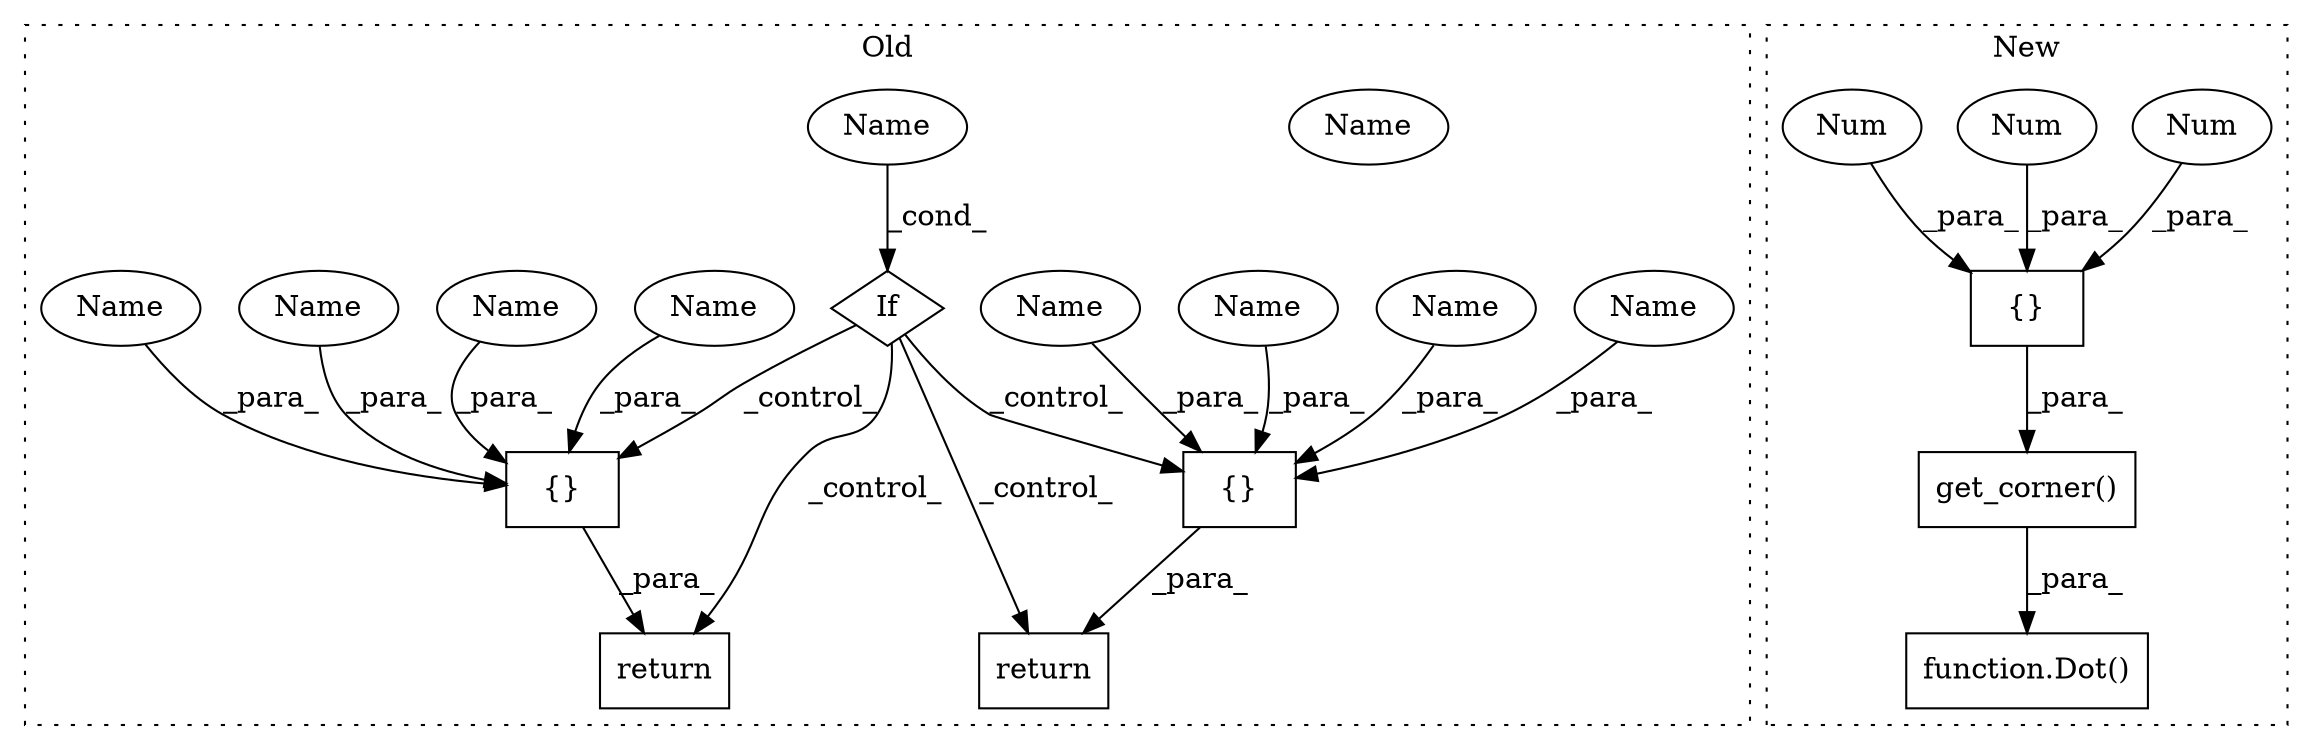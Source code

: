 digraph G {
subgraph cluster0 {
1 [label="return" a="93" s="3486" l="7" shape="box"];
3 [label="If" a="96" s="3454" l="3" shape="diamond"];
5 [label="{}" a="95" s="3755,3967" l="18,16" shape="box"];
6 [label="{}" a="95" s="3493,3705" l="18,16" shape="box"];
8 [label="Name" a="87" s="3457" l="15" shape="ellipse"];
12 [label="return" a="93" s="3748" l="7" shape="box"];
13 [label="Name" a="87" s="3493,3705" l="18,16" shape="ellipse"];
14 [label="Name" a="87" s="3755,3967" l="18,16" shape="ellipse"];
15 [label="Name" a="87" s="3755,3967" l="18,16" shape="ellipse"];
16 [label="Name" a="87" s="3493,3705" l="18,16" shape="ellipse"];
17 [label="Name" a="87" s="3755,3967" l="18,16" shape="ellipse"];
18 [label="Name" a="87" s="3493,3705" l="18,16" shape="ellipse"];
19 [label="Name" a="87" s="3755,3967" l="18,16" shape="ellipse"];
20 [label="Name" a="87" s="3493,3705" l="18,16" shape="ellipse"];
21 [label="Name" a="87" s="3457" l="15" shape="ellipse"];
label = "Old";
style="dotted";
}
subgraph cluster1 {
2 [label="function.Dot()" a="75" s="1562,1604" l="4,1" shape="box"];
4 [label="get_corner()" a="75" s="1566,1603" l="26,1" shape="box"];
7 [label="{}" a="59" s="1592,1602" l="1,0" shape="box"];
9 [label="Num" a="76" s="1601" l="1" shape="ellipse"];
10 [label="Num" a="76" s="1593" l="2" shape="ellipse"];
11 [label="Num" a="76" s="1597" l="2" shape="ellipse"];
label = "New";
style="dotted";
}
3 -> 1 [label="_control_"];
3 -> 5 [label="_control_"];
3 -> 12 [label="_control_"];
3 -> 6 [label="_control_"];
4 -> 2 [label="_para_"];
5 -> 12 [label="_para_"];
6 -> 1 [label="_para_"];
7 -> 4 [label="_para_"];
9 -> 7 [label="_para_"];
10 -> 7 [label="_para_"];
11 -> 7 [label="_para_"];
13 -> 6 [label="_para_"];
14 -> 5 [label="_para_"];
15 -> 5 [label="_para_"];
16 -> 6 [label="_para_"];
17 -> 5 [label="_para_"];
18 -> 6 [label="_para_"];
19 -> 5 [label="_para_"];
20 -> 6 [label="_para_"];
21 -> 3 [label="_cond_"];
}
